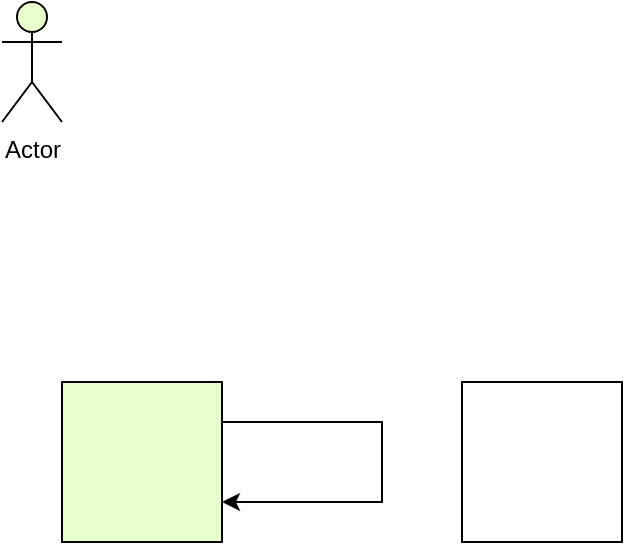 <mxfile version="14.1.8" type="github">
  <diagram id="3gCupJAej_EXtUivAMF4" name="Page-1">
    <mxGraphModel dx="1422" dy="794" grid="1" gridSize="10" guides="1" tooltips="1" connect="1" arrows="1" fold="1" page="1" pageScale="1" pageWidth="827" pageHeight="1169" math="0" shadow="0">
      <root>
        <mxCell id="0" />
        <mxCell id="1" parent="0" />
        <mxCell id="uCqkI6VhYSlkdMxChwFG-1" value="" style="whiteSpace=wrap;html=1;aspect=fixed;fillColor=#E6FFCC;" vertex="1" parent="1">
          <mxGeometry x="170" y="310" width="80" height="80" as="geometry" />
        </mxCell>
        <mxCell id="uCqkI6VhYSlkdMxChwFG-2" value="" style="whiteSpace=wrap;html=1;aspect=fixed;" vertex="1" parent="1">
          <mxGeometry x="370" y="310" width="80" height="80" as="geometry" />
        </mxCell>
        <mxCell id="uCqkI6VhYSlkdMxChwFG-3" style="edgeStyle=orthogonalEdgeStyle;rounded=0;orthogonalLoop=1;jettySize=auto;html=1;" edge="1" parent="1" source="uCqkI6VhYSlkdMxChwFG-1" target="uCqkI6VhYSlkdMxChwFG-1">
          <mxGeometry relative="1" as="geometry">
            <Array as="points">
              <mxPoint x="330" y="370" />
            </Array>
          </mxGeometry>
        </mxCell>
        <mxCell id="uCqkI6VhYSlkdMxChwFG-4" value="Actor" style="shape=umlActor;verticalLabelPosition=bottom;verticalAlign=top;html=1;outlineConnect=0;fillColor=#E6FFCC;" vertex="1" parent="1">
          <mxGeometry x="140" y="120" width="30" height="60" as="geometry" />
        </mxCell>
      </root>
    </mxGraphModel>
  </diagram>
</mxfile>
